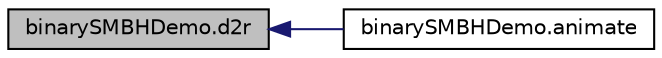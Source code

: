 digraph "binarySMBHDemo.d2r"
{
  edge [fontname="Helvetica",fontsize="10",labelfontname="Helvetica",labelfontsize="10"];
  node [fontname="Helvetica",fontsize="10",shape=record];
  rankdir="LR";
  Node1 [label="binarySMBHDemo.d2r",height=0.2,width=0.4,color="black", fillcolor="grey75", style="filled" fontcolor="black"];
  Node1 -> Node2 [dir="back",color="midnightblue",fontsize="10",style="solid",fontname="Helvetica"];
  Node2 [label="binarySMBHDemo.animate",height=0.2,width=0.4,color="black", fillcolor="white", style="filled",URL="$namespacebinary_s_m_b_h_demo.html#aaa2c7ffa13452e185262237c6242e2cc"];
}
